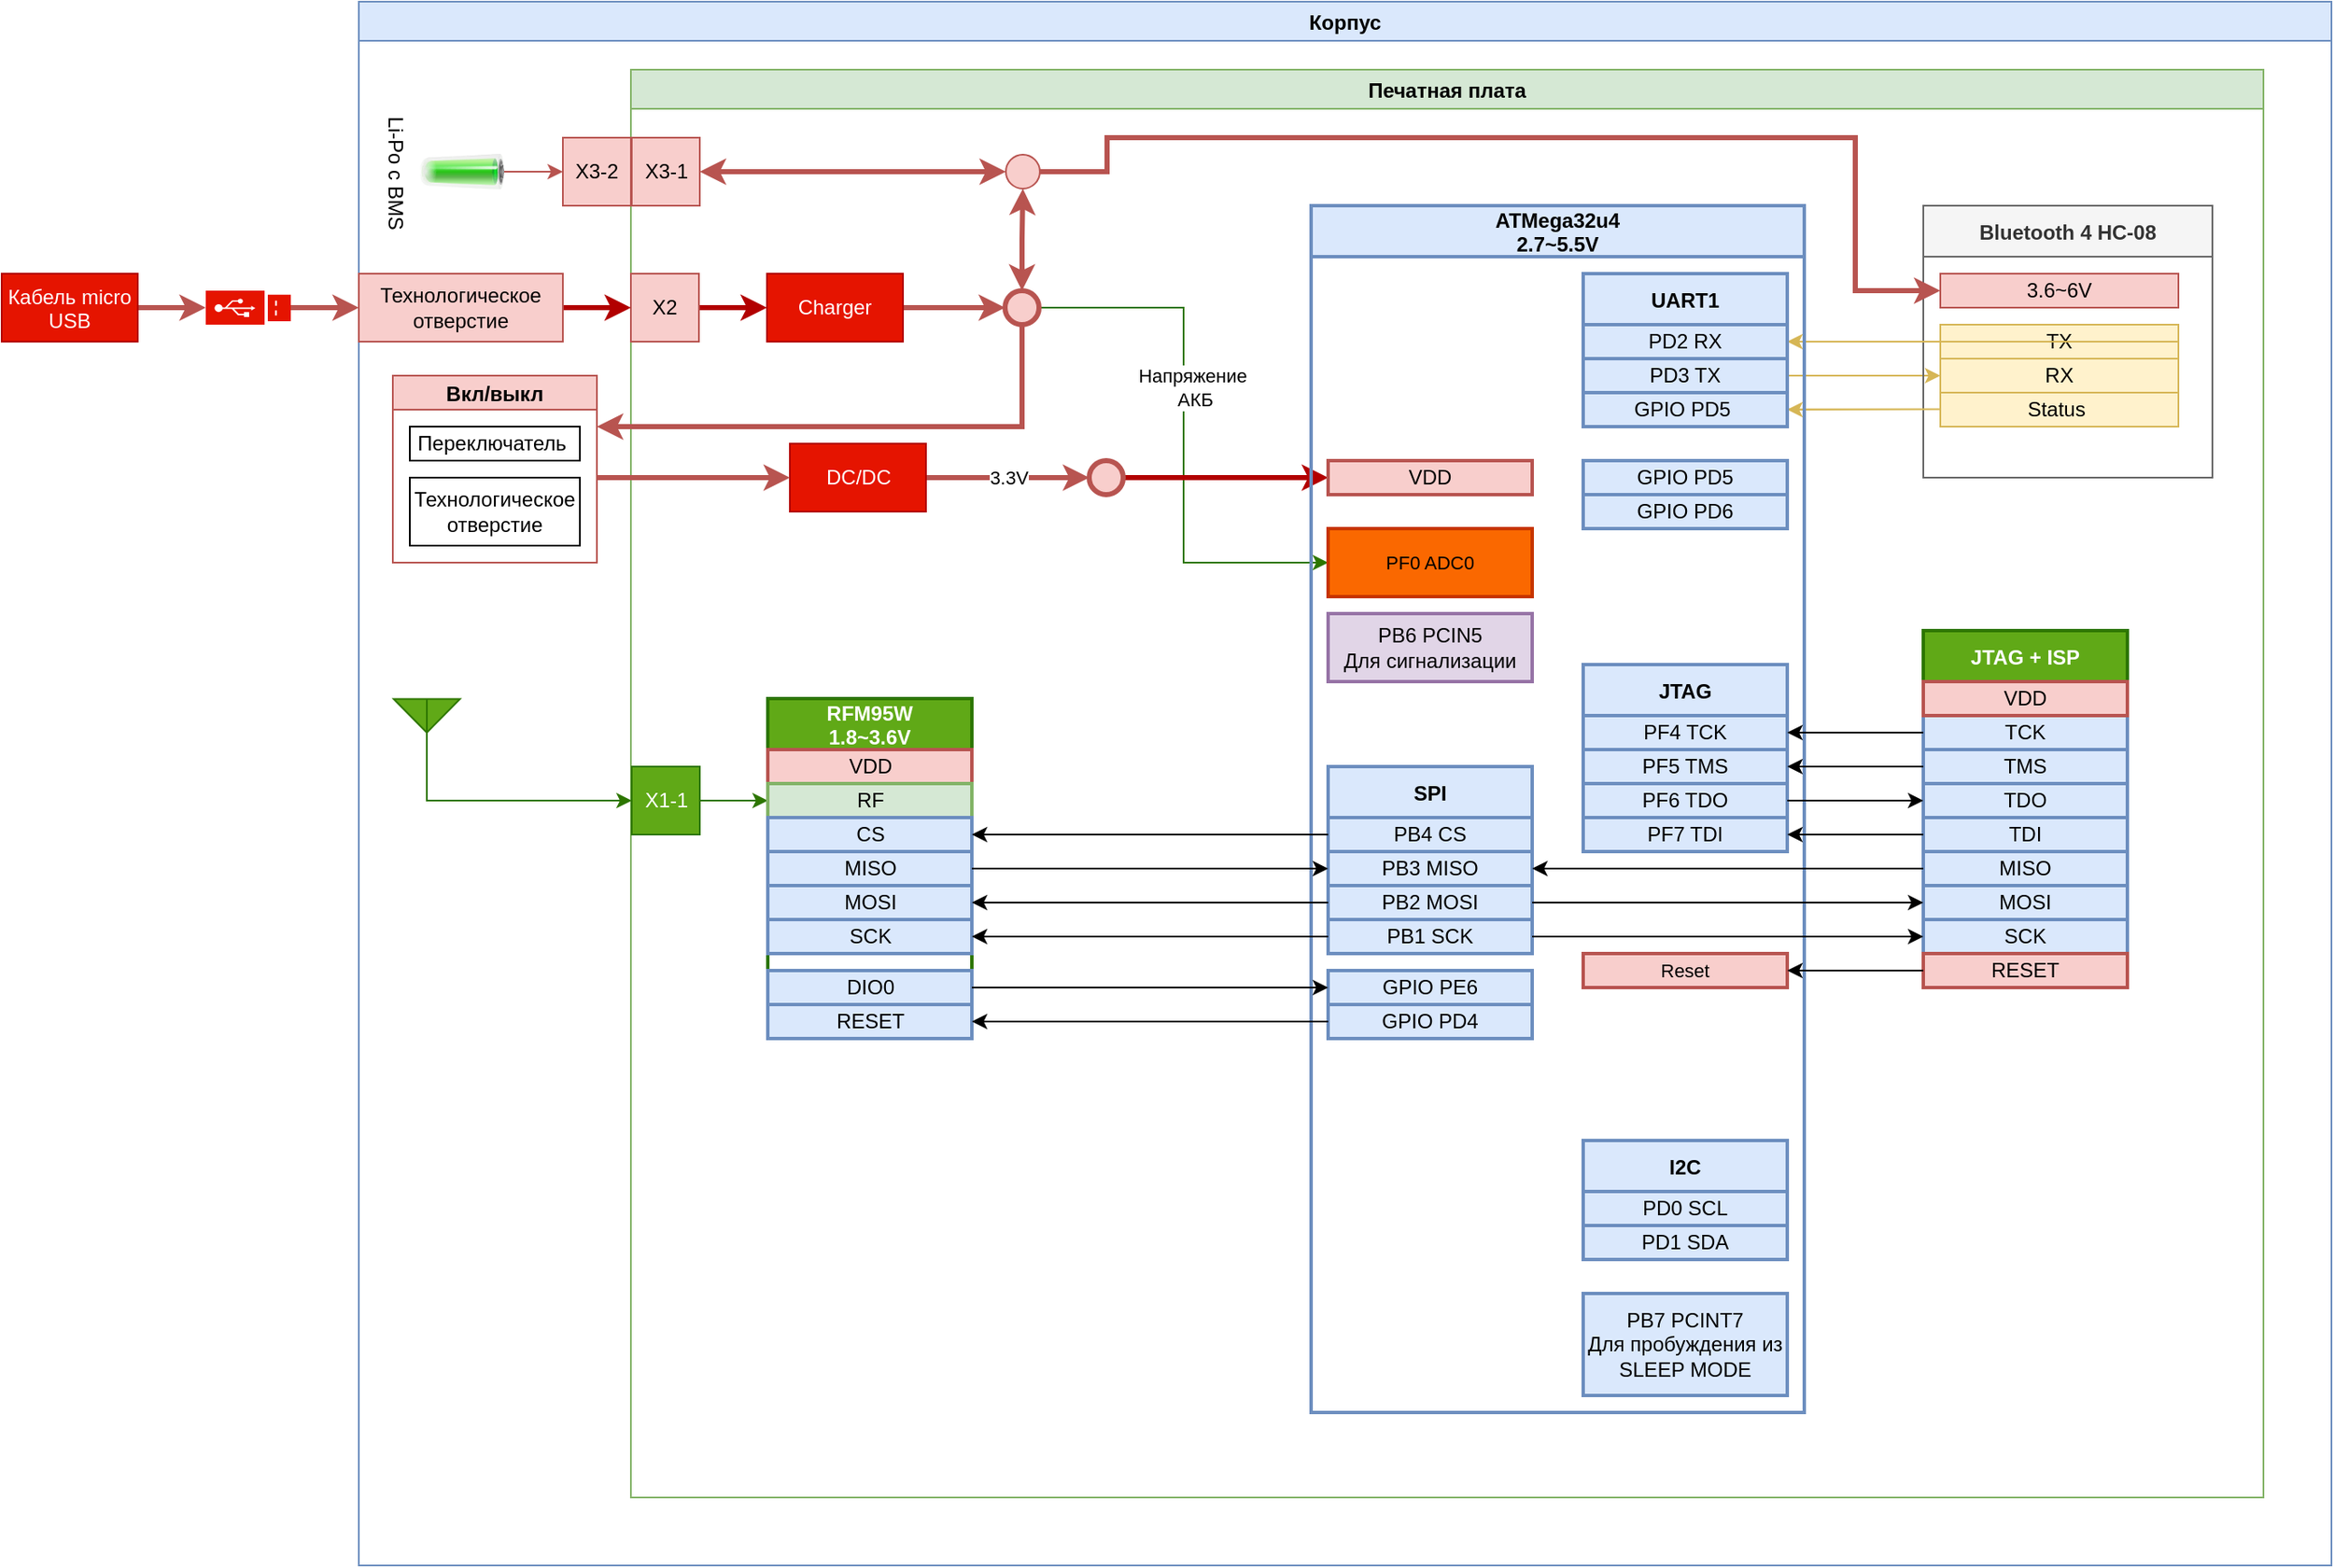 <mxfile version="13.9.9" type="device"><diagram id="ST4qBeDt-Ng5QBbWRWCd" name="v2"><mxGraphModel dx="1396" dy="345" grid="1" gridSize="10" guides="1" tooltips="1" connect="1" arrows="1" fold="1" page="1" pageScale="1" pageWidth="827" pageHeight="1169" math="0" shadow="0"><root><mxCell id="0"/><mxCell id="1" parent="0"/><mxCell id="yms7oquU-CmWAtz2EIlb-2" value="Корпус" style="swimlane;fillColor=#dae8fc;strokeColor=#6c8ebf;strokeWidth=1;" parent="1" vertex="1"><mxGeometry x="80" y="40" width="1160" height="920" as="geometry"/></mxCell><mxCell id="yms7oquU-CmWAtz2EIlb-3" value="Печатная плата" style="swimlane;fillColor=#d5e8d4;strokeColor=#82b366;strokeWidth=1;" parent="yms7oquU-CmWAtz2EIlb-2" vertex="1"><mxGeometry x="160" y="40" width="960" height="840" as="geometry"/></mxCell><mxCell id="bIJkKrTXg9VMcte2lLGX-52" style="edgeStyle=orthogonalEdgeStyle;rounded=0;orthogonalLoop=1;jettySize=auto;html=1;entryX=0;entryY=0.5;entryDx=0;entryDy=0;strokeWidth=1;fillColor=#fff2cc;strokeColor=#d6b656;" parent="yms7oquU-CmWAtz2EIlb-3" source="vXLIGUrF3QJhCFedwlpX-4" target="bIJkKrTXg9VMcte2lLGX-14" edge="1"><mxGeometry relative="1" as="geometry"><mxPoint x="960" y="140" as="sourcePoint"/></mxGeometry></mxCell><mxCell id="bIJkKrTXg9VMcte2lLGX-56" value="" style="edgeStyle=orthogonalEdgeStyle;rounded=0;orthogonalLoop=1;jettySize=auto;html=1;exitX=1;exitY=0.5;exitDx=0;exitDy=0;entryX=0;entryY=0.5;entryDx=0;entryDy=0;strokeWidth=3;fillColor=#f8cecc;strokeColor=#b85450;" parent="yms7oquU-CmWAtz2EIlb-3" source="yms7oquU-CmWAtz2EIlb-29" target="bIJkKrTXg9VMcte2lLGX-55" edge="1"><mxGeometry relative="1" as="geometry"/></mxCell><mxCell id="yms7oquU-CmWAtz2EIlb-29" value="Charger" style="rounded=0;whiteSpace=wrap;html=1;fillColor=#e51400;fontColor=#ffffff;strokeColor=#B20000;strokeWidth=1;" parent="yms7oquU-CmWAtz2EIlb-3" vertex="1"><mxGeometry x="80" y="120" width="80" height="40" as="geometry"/></mxCell><mxCell id="KwHlJp1uGBDTBxfPGgGJ-8" style="edgeStyle=orthogonalEdgeStyle;rounded=0;orthogonalLoop=1;jettySize=auto;html=1;startArrow=none;startFill=0;strokeWidth=1;exitX=1;exitY=0.5;exitDx=0;exitDy=0;fillColor=#60a917;strokeColor=#2D7600;entryX=0;entryY=0.5;entryDx=0;entryDy=0;" parent="yms7oquU-CmWAtz2EIlb-3" source="bIJkKrTXg9VMcte2lLGX-10" target="vXLIGUrF3QJhCFedwlpX-29" edge="1"><mxGeometry relative="1" as="geometry"><mxPoint x="60" y="-60" as="sourcePoint"/><Array as="points"/><mxPoint x="330.5" y="-100" as="targetPoint"/></mxGeometry></mxCell><mxCell id="KwHlJp1uGBDTBxfPGgGJ-14" style="edgeStyle=orthogonalEdgeStyle;rounded=0;orthogonalLoop=1;jettySize=auto;html=1;exitX=1;exitY=0.5;exitDx=0;exitDy=0;entryX=0;entryY=0.5;entryDx=0;entryDy=0;startArrow=none;startFill=0;strokeWidth=3;fillColor=#e51400;strokeColor=#B20000;" parent="yms7oquU-CmWAtz2EIlb-3" source="bIJkKrTXg9VMcte2lLGX-9" target="yms7oquU-CmWAtz2EIlb-29" edge="1"><mxGeometry relative="1" as="geometry"><mxPoint x="60" y="140" as="sourcePoint"/></mxGeometry></mxCell><mxCell id="KwHlJp1uGBDTBxfPGgGJ-24" value="Напряжение&lt;br&gt;&amp;nbsp;АКБ" style="edgeStyle=orthogonalEdgeStyle;rounded=0;orthogonalLoop=1;jettySize=auto;html=1;entryX=0;entryY=0.5;entryDx=0;entryDy=0;startArrow=none;startFill=0;strokeWidth=1;fillColor=#60a917;strokeColor=#2D7600;" parent="yms7oquU-CmWAtz2EIlb-3" source="bIJkKrTXg9VMcte2lLGX-55" target="vXLIGUrF3QJhCFedwlpX-13" edge="1"><mxGeometry x="-0.176" y="5" relative="1" as="geometry"><mxPoint as="offset"/><mxPoint x="260.5" y="5" as="sourcePoint"/><mxPoint x="330.5" y="65" as="targetPoint"/></mxGeometry></mxCell><mxCell id="bIJkKrTXg9VMcte2lLGX-9" value="X2" style="rounded=0;whiteSpace=wrap;html=1;strokeWidth=1;fillColor=#f8cecc;strokeColor=#b85450;" parent="yms7oquU-CmWAtz2EIlb-3" vertex="1"><mxGeometry y="120" width="40" height="40" as="geometry"/></mxCell><mxCell id="bIJkKrTXg9VMcte2lLGX-10" value="X1-1" style="rounded=0;whiteSpace=wrap;html=1;fillColor=#60a917;strokeColor=#2D7600;fontColor=#ffffff;strokeWidth=1;" parent="yms7oquU-CmWAtz2EIlb-3" vertex="1"><mxGeometry x="0.5" y="410" width="40" height="40" as="geometry"/></mxCell><mxCell id="bIJkKrTXg9VMcte2lLGX-13" value="X3-1" style="rounded=0;whiteSpace=wrap;html=1;strokeWidth=1;fillColor=#f8cecc;strokeColor=#b85450;" parent="yms7oquU-CmWAtz2EIlb-3" vertex="1"><mxGeometry x="0.5" y="40" width="40" height="40" as="geometry"/></mxCell><mxCell id="bIJkKrTXg9VMcte2lLGX-1" value="Bluetooth 4 HC-08" style="swimlane;strokeWidth=1;fillColor=#f5f5f5;strokeColor=#666666;startSize=30;fontColor=#333333;" parent="yms7oquU-CmWAtz2EIlb-3" vertex="1"><mxGeometry x="760" y="80" width="170" height="160" as="geometry"/></mxCell><mxCell id="bIJkKrTXg9VMcte2lLGX-14" value="RX" style="rounded=0;whiteSpace=wrap;html=1;strokeWidth=1;fillColor=#fff2cc;strokeColor=#d6b656;" parent="bIJkKrTXg9VMcte2lLGX-1" vertex="1"><mxGeometry x="10" y="90" width="140" height="20" as="geometry"/></mxCell><mxCell id="bIJkKrTXg9VMcte2lLGX-50" value="TX" style="rounded=0;whiteSpace=wrap;html=1;strokeWidth=1;fillColor=#fff2cc;strokeColor=#d6b656;" parent="bIJkKrTXg9VMcte2lLGX-1" vertex="1"><mxGeometry x="10" y="70" width="140" height="20" as="geometry"/></mxCell><mxCell id="bIJkKrTXg9VMcte2lLGX-53" value="3.6~6V" style="rounded=0;whiteSpace=wrap;html=1;strokeWidth=1;fillColor=#f8cecc;strokeColor=#b85450;" parent="bIJkKrTXg9VMcte2lLGX-1" vertex="1"><mxGeometry x="10" y="40" width="140" height="20" as="geometry"/></mxCell><mxCell id="qlc2W0OCzieQvAz9p84o-2" value="Status&amp;nbsp;" style="rounded=0;whiteSpace=wrap;html=1;strokeWidth=1;fillColor=#fff2cc;strokeColor=#d6b656;" vertex="1" parent="bIJkKrTXg9VMcte2lLGX-1"><mxGeometry x="10" y="110" width="140" height="20" as="geometry"/></mxCell><mxCell id="qlc2W0OCzieQvAz9p84o-6" style="edgeStyle=orthogonalEdgeStyle;rounded=0;orthogonalLoop=1;jettySize=auto;html=1;exitX=0;exitY=0.5;exitDx=0;exitDy=0;strokeWidth=1;fillColor=#fff2cc;strokeColor=#d6b656;entryX=1;entryY=0.5;entryDx=0;entryDy=0;" edge="1" parent="bIJkKrTXg9VMcte2lLGX-1" target="qlc2W0OCzieQvAz9p84o-5"><mxGeometry relative="1" as="geometry"><mxPoint x="-220" y="119.83" as="targetPoint"/><Array as="points"><mxPoint x="10" y="120"/></Array><mxPoint x="-130" y="119.83" as="sourcePoint"/></mxGeometry></mxCell><mxCell id="bIJkKrTXg9VMcte2lLGX-51" style="edgeStyle=orthogonalEdgeStyle;rounded=0;orthogonalLoop=1;jettySize=auto;html=1;exitX=0;exitY=0.5;exitDx=0;exitDy=0;strokeWidth=1;fillColor=#fff2cc;strokeColor=#d6b656;" parent="yms7oquU-CmWAtz2EIlb-3" source="bIJkKrTXg9VMcte2lLGX-50" target="vXLIGUrF3QJhCFedwlpX-3" edge="1"><mxGeometry relative="1" as="geometry"><mxPoint x="960" y="120" as="targetPoint"/><Array as="points"><mxPoint x="910" y="160"/><mxPoint x="910" y="160"/></Array></mxGeometry></mxCell><mxCell id="bIJkKrTXg9VMcte2lLGX-57" style="edgeStyle=orthogonalEdgeStyle;rounded=0;orthogonalLoop=1;jettySize=auto;html=1;exitX=0.5;exitY=0;exitDx=0;exitDy=0;strokeWidth=3;fillColor=#f8cecc;strokeColor=#b85450;entryX=0.5;entryY=1;entryDx=0;entryDy=0;startArrow=classic;startFill=1;" parent="yms7oquU-CmWAtz2EIlb-3" source="bIJkKrTXg9VMcte2lLGX-55" target="bIJkKrTXg9VMcte2lLGX-58" edge="1"><mxGeometry relative="1" as="geometry"><mxPoint x="230.5" y="340" as="targetPoint"/></mxGeometry></mxCell><mxCell id="bIJkKrTXg9VMcte2lLGX-55" value="" style="ellipse;fillColor=#f8cecc;strokeColor=#b85450;strokeWidth=3;" parent="yms7oquU-CmWAtz2EIlb-3" vertex="1"><mxGeometry x="220" y="130" width="20" height="20" as="geometry"/></mxCell><mxCell id="bIJkKrTXg9VMcte2lLGX-54" style="edgeStyle=orthogonalEdgeStyle;rounded=0;orthogonalLoop=1;jettySize=auto;html=1;strokeWidth=3;fillColor=#f8cecc;strokeColor=#b85450;exitX=1;exitY=0.5;exitDx=0;exitDy=0;" parent="yms7oquU-CmWAtz2EIlb-3" source="bIJkKrTXg9VMcte2lLGX-58" target="bIJkKrTXg9VMcte2lLGX-53" edge="1"><mxGeometry relative="1" as="geometry"><mxPoint x="300" y="470" as="sourcePoint"/><Array as="points"><mxPoint x="280" y="60"/><mxPoint x="280" y="40"/><mxPoint x="720" y="40"/><mxPoint x="720" y="130"/></Array></mxGeometry></mxCell><mxCell id="yms7oquU-CmWAtz2EIlb-36" style="edgeStyle=orthogonalEdgeStyle;rounded=0;orthogonalLoop=1;jettySize=auto;html=1;entryX=0;entryY=0.5;entryDx=0;entryDy=0;startArrow=none;startFill=0;strokeWidth=3;fillColor=#e51400;strokeColor=#B20000;" parent="yms7oquU-CmWAtz2EIlb-3" source="bIJkKrTXg9VMcte2lLGX-67" target="vXLIGUrF3QJhCFedwlpX-5" edge="1"><mxGeometry relative="1" as="geometry"><mxPoint x="280" y="110" as="sourcePoint"/><mxPoint x="329.5" y="180" as="targetPoint"/><Array as="points"/></mxGeometry></mxCell><mxCell id="bIJkKrTXg9VMcte2lLGX-59" style="edgeStyle=orthogonalEdgeStyle;rounded=0;orthogonalLoop=1;jettySize=auto;html=1;exitX=0;exitY=0.5;exitDx=0;exitDy=0;entryX=1;entryY=0.5;entryDx=0;entryDy=0;strokeWidth=3;fillColor=#f8cecc;strokeColor=#b85450;startArrow=classic;startFill=1;" parent="yms7oquU-CmWAtz2EIlb-3" source="bIJkKrTXg9VMcte2lLGX-58" target="bIJkKrTXg9VMcte2lLGX-13" edge="1"><mxGeometry relative="1" as="geometry"><mxPoint x="160.5" y="65" as="targetPoint"/></mxGeometry></mxCell><mxCell id="bIJkKrTXg9VMcte2lLGX-58" value="" style="ellipse;fillColor=#f8cecc;strokeColor=#b85450;" parent="yms7oquU-CmWAtz2EIlb-3" vertex="1"><mxGeometry x="220.5" y="50" width="20" height="20" as="geometry"/></mxCell><mxCell id="bIJkKrTXg9VMcte2lLGX-67" value="" style="ellipse;fillColor=#f8cecc;strokeColor=#b85450;strokeWidth=3;" parent="yms7oquU-CmWAtz2EIlb-3" vertex="1"><mxGeometry x="269.5" y="230" width="20" height="20" as="geometry"/></mxCell><mxCell id="gVgauJffHhf-rV14kuzT-2" value="3.3V" style="edgeStyle=orthogonalEdgeStyle;rounded=0;orthogonalLoop=1;jettySize=auto;html=1;entryX=0;entryY=0.5;entryDx=0;entryDy=0;fillColor=#f8cecc;strokeColor=#b85450;strokeWidth=3;" parent="yms7oquU-CmWAtz2EIlb-3" source="gVgauJffHhf-rV14kuzT-1" target="bIJkKrTXg9VMcte2lLGX-67" edge="1"><mxGeometry relative="1" as="geometry"/></mxCell><mxCell id="gVgauJffHhf-rV14kuzT-1" value="DC/DC" style="rounded=0;whiteSpace=wrap;html=1;fillColor=#e51400;fontColor=#ffffff;strokeColor=#B20000;strokeWidth=1;" parent="yms7oquU-CmWAtz2EIlb-3" vertex="1"><mxGeometry x="93.5" y="220" width="80" height="40" as="geometry"/></mxCell><mxCell id="vXLIGUrF3QJhCFedwlpX-1" value="ATMega32u4&#10;2.7~5.5V" style="swimlane;startSize=30;fillColor=#dae8fc;strokeColor=#6c8ebf;strokeWidth=2;" parent="yms7oquU-CmWAtz2EIlb-3" vertex="1"><mxGeometry x="400" y="80" width="290" height="710" as="geometry"/></mxCell><mxCell id="vXLIGUrF3QJhCFedwlpX-2" value="UART1" style="swimlane;startSize=30;fillColor=#dae8fc;strokeColor=#6c8ebf;strokeWidth=2;" parent="vXLIGUrF3QJhCFedwlpX-1" vertex="1"><mxGeometry x="160" y="40" width="120" height="80" as="geometry"><mxRectangle x="160" y="40" width="70" height="30" as="alternateBounds"/></mxGeometry></mxCell><mxCell id="vXLIGUrF3QJhCFedwlpX-3" value="PD2 RX" style="rounded=0;whiteSpace=wrap;html=1;strokeWidth=2;fillColor=#dae8fc;strokeColor=#6c8ebf;" parent="vXLIGUrF3QJhCFedwlpX-2" vertex="1"><mxGeometry y="30" width="120" height="20" as="geometry"/></mxCell><mxCell id="vXLIGUrF3QJhCFedwlpX-4" value="PD3 TX" style="rounded=0;whiteSpace=wrap;html=1;strokeWidth=2;fillColor=#dae8fc;strokeColor=#6c8ebf;" parent="vXLIGUrF3QJhCFedwlpX-2" vertex="1"><mxGeometry y="50" width="120" height="20" as="geometry"/></mxCell><mxCell id="vXLIGUrF3QJhCFedwlpX-5" value="VDD" style="rounded=0;whiteSpace=wrap;html=1;fillColor=#f8cecc;strokeColor=#b85450;strokeWidth=2;" parent="vXLIGUrF3QJhCFedwlpX-1" vertex="1"><mxGeometry x="10" y="150" width="120" height="20" as="geometry"/></mxCell><mxCell id="vXLIGUrF3QJhCFedwlpX-6" value="PB6 PCIN5&lt;br&gt;Для сигнализации" style="rounded=0;whiteSpace=wrap;html=1;fillColor=#e1d5e7;strokeColor=#9673a6;strokeWidth=2;" parent="vXLIGUrF3QJhCFedwlpX-1" vertex="1"><mxGeometry x="10" y="240" width="120" height="40" as="geometry"/></mxCell><mxCell id="vXLIGUrF3QJhCFedwlpX-7" value="JTAG" style="swimlane;startSize=30;fillColor=#dae8fc;strokeColor=#6c8ebf;strokeWidth=2;" parent="vXLIGUrF3QJhCFedwlpX-1" vertex="1"><mxGeometry x="160" y="270" width="120" height="110" as="geometry"><mxRectangle x="160" y="270" width="70" height="30" as="alternateBounds"/></mxGeometry></mxCell><mxCell id="vXLIGUrF3QJhCFedwlpX-8" value="PF5 TMS" style="rounded=0;whiteSpace=wrap;html=1;strokeWidth=2;fillColor=#dae8fc;strokeColor=#6c8ebf;" parent="vXLIGUrF3QJhCFedwlpX-7" vertex="1"><mxGeometry y="50" width="120" height="20" as="geometry"/></mxCell><mxCell id="vXLIGUrF3QJhCFedwlpX-9" value="PF4 TCK" style="rounded=0;whiteSpace=wrap;html=1;strokeWidth=2;fillColor=#dae8fc;strokeColor=#6c8ebf;" parent="vXLIGUrF3QJhCFedwlpX-7" vertex="1"><mxGeometry y="30" width="120" height="20" as="geometry"/></mxCell><mxCell id="vXLIGUrF3QJhCFedwlpX-10" value="PF6 TDO" style="rounded=0;whiteSpace=wrap;html=1;strokeWidth=2;fillColor=#dae8fc;strokeColor=#6c8ebf;" parent="vXLIGUrF3QJhCFedwlpX-7" vertex="1"><mxGeometry y="70" width="120" height="20" as="geometry"/></mxCell><mxCell id="vXLIGUrF3QJhCFedwlpX-11" value="PF7 TDI" style="rounded=0;whiteSpace=wrap;html=1;strokeWidth=2;fillColor=#dae8fc;strokeColor=#6c8ebf;" parent="vXLIGUrF3QJhCFedwlpX-7" vertex="1"><mxGeometry y="90" width="120" height="20" as="geometry"/></mxCell><mxCell id="vXLIGUrF3QJhCFedwlpX-12" value="Reset" style="rounded=0;whiteSpace=wrap;html=1;fontSize=11;fillColor=#f8cecc;strokeColor=#b85450;strokeWidth=2;" parent="vXLIGUrF3QJhCFedwlpX-1" vertex="1"><mxGeometry x="160" y="440" width="120" height="20" as="geometry"/></mxCell><mxCell id="vXLIGUrF3QJhCFedwlpX-13" value="PF0 ADC0" style="rounded=0;whiteSpace=wrap;html=1;fontSize=11;fillColor=#fa6800;strokeColor=#C73500;fontColor=#000000;strokeWidth=2;" parent="vXLIGUrF3QJhCFedwlpX-1" vertex="1"><mxGeometry x="10" y="190" width="120" height="40" as="geometry"/></mxCell><mxCell id="vXLIGUrF3QJhCFedwlpX-14" value="SPI" style="swimlane;startSize=30;fillColor=#dae8fc;strokeColor=#6c8ebf;strokeWidth=2;" parent="vXLIGUrF3QJhCFedwlpX-1" vertex="1"><mxGeometry x="10" y="330" width="120" height="110" as="geometry"><mxRectangle x="570" y="300" width="70" height="30" as="alternateBounds"/></mxGeometry></mxCell><mxCell id="vXLIGUrF3QJhCFedwlpX-15" value="PB3 MISO" style="rounded=0;whiteSpace=wrap;html=1;strokeWidth=2;fillColor=#dae8fc;strokeColor=#6c8ebf;" parent="vXLIGUrF3QJhCFedwlpX-14" vertex="1"><mxGeometry y="50" width="120" height="20" as="geometry"/></mxCell><mxCell id="vXLIGUrF3QJhCFedwlpX-16" value="PB4 CS" style="rounded=0;whiteSpace=wrap;html=1;strokeWidth=2;fillColor=#dae8fc;strokeColor=#6c8ebf;" parent="vXLIGUrF3QJhCFedwlpX-14" vertex="1"><mxGeometry y="30" width="120" height="20" as="geometry"/></mxCell><mxCell id="vXLIGUrF3QJhCFedwlpX-17" value="PB2 MOSI" style="rounded=0;whiteSpace=wrap;html=1;strokeWidth=2;fillColor=#dae8fc;strokeColor=#6c8ebf;" parent="vXLIGUrF3QJhCFedwlpX-14" vertex="1"><mxGeometry y="70" width="120" height="20" as="geometry"/></mxCell><mxCell id="vXLIGUrF3QJhCFedwlpX-18" value="PB1 SCK" style="rounded=0;whiteSpace=wrap;html=1;strokeWidth=2;fillColor=#dae8fc;strokeColor=#6c8ebf;" parent="vXLIGUrF3QJhCFedwlpX-14" vertex="1"><mxGeometry y="90" width="120" height="20" as="geometry"/></mxCell><mxCell id="vXLIGUrF3QJhCFedwlpX-19" value="GPIO PD4" style="rounded=0;whiteSpace=wrap;html=1;strokeWidth=2;fillColor=#dae8fc;strokeColor=#6c8ebf;" parent="vXLIGUrF3QJhCFedwlpX-1" vertex="1"><mxGeometry x="10" y="470" width="120" height="20" as="geometry"/></mxCell><mxCell id="vXLIGUrF3QJhCFedwlpX-20" value="GPIO PE6" style="rounded=0;whiteSpace=wrap;html=1;strokeWidth=2;fillColor=#dae8fc;strokeColor=#6c8ebf;" parent="vXLIGUrF3QJhCFedwlpX-1" vertex="1"><mxGeometry x="10" y="450" width="120" height="20" as="geometry"/></mxCell><mxCell id="vXLIGUrF3QJhCFedwlpX-21" value="I2C" style="swimlane;startSize=30;fillColor=#dae8fc;strokeColor=#6c8ebf;strokeWidth=2;" parent="vXLIGUrF3QJhCFedwlpX-1" vertex="1"><mxGeometry x="160" y="550" width="120" height="70" as="geometry"><mxRectangle x="10" y="510" width="70" height="30" as="alternateBounds"/></mxGeometry></mxCell><mxCell id="vXLIGUrF3QJhCFedwlpX-22" value="PD1 SDA" style="rounded=0;whiteSpace=wrap;html=1;strokeWidth=2;fillColor=#dae8fc;strokeColor=#6c8ebf;" parent="vXLIGUrF3QJhCFedwlpX-21" vertex="1"><mxGeometry y="50" width="120" height="20" as="geometry"/></mxCell><mxCell id="vXLIGUrF3QJhCFedwlpX-23" value="PD0 SCL" style="rounded=0;whiteSpace=wrap;html=1;strokeWidth=2;fillColor=#dae8fc;strokeColor=#6c8ebf;" parent="vXLIGUrF3QJhCFedwlpX-21" vertex="1"><mxGeometry y="30" width="120" height="20" as="geometry"/></mxCell><mxCell id="vXLIGUrF3QJhCFedwlpX-24" value="PB7 PCINT7&lt;br&gt;Для пробуждения из SLEEP MODE" style="rounded=0;whiteSpace=wrap;html=1;strokeWidth=2;fillColor=#dae8fc;strokeColor=#6c8ebf;" parent="vXLIGUrF3QJhCFedwlpX-1" vertex="1"><mxGeometry x="160" y="640" width="120" height="60" as="geometry"/></mxCell><mxCell id="vXLIGUrF3QJhCFedwlpX-25" value="GPIO PD5" style="rounded=0;whiteSpace=wrap;html=1;strokeWidth=2;fillColor=#dae8fc;strokeColor=#6c8ebf;" parent="vXLIGUrF3QJhCFedwlpX-1" vertex="1"><mxGeometry x="160" y="150" width="120" height="20" as="geometry"/></mxCell><mxCell id="vXLIGUrF3QJhCFedwlpX-26" value="GPIO PD6" style="rounded=0;whiteSpace=wrap;html=1;strokeWidth=2;fillColor=#dae8fc;strokeColor=#6c8ebf;" parent="vXLIGUrF3QJhCFedwlpX-1" vertex="1"><mxGeometry x="160" y="170" width="120" height="20" as="geometry"/></mxCell><mxCell id="vXLIGUrF3QJhCFedwlpX-27" value="RFM95W&#10;1.8~3.6V" style="swimlane;startSize=30;fillColor=#60a917;strokeColor=#2D7600;fontColor=#ffffff;strokeWidth=2;" parent="yms7oquU-CmWAtz2EIlb-3" vertex="1"><mxGeometry x="80.5" y="370" width="120" height="200" as="geometry"><mxRectangle x="570" y="300" width="70" height="30" as="alternateBounds"/></mxGeometry></mxCell><mxCell id="vXLIGUrF3QJhCFedwlpX-28" value="VDD" style="rounded=0;whiteSpace=wrap;html=1;fillColor=#f8cecc;strokeColor=#b85450;strokeWidth=2;" parent="vXLIGUrF3QJhCFedwlpX-27" vertex="1"><mxGeometry y="30" width="120" height="20" as="geometry"/></mxCell><mxCell id="vXLIGUrF3QJhCFedwlpX-29" value="RF" style="rounded=0;whiteSpace=wrap;html=1;fillColor=#d5e8d4;strokeColor=#82b366;strokeWidth=2;" parent="vXLIGUrF3QJhCFedwlpX-27" vertex="1"><mxGeometry y="50" width="120" height="20" as="geometry"/></mxCell><mxCell id="vXLIGUrF3QJhCFedwlpX-30" value="MISO" style="rounded=0;whiteSpace=wrap;html=1;strokeWidth=2;fillColor=#dae8fc;strokeColor=#6c8ebf;" parent="vXLIGUrF3QJhCFedwlpX-27" vertex="1"><mxGeometry y="90" width="120" height="20" as="geometry"/></mxCell><mxCell id="vXLIGUrF3QJhCFedwlpX-31" value="CS" style="rounded=0;whiteSpace=wrap;html=1;strokeWidth=2;fillColor=#dae8fc;strokeColor=#6c8ebf;" parent="vXLIGUrF3QJhCFedwlpX-27" vertex="1"><mxGeometry y="70" width="120" height="20" as="geometry"/></mxCell><mxCell id="vXLIGUrF3QJhCFedwlpX-32" value="MOSI" style="rounded=0;whiteSpace=wrap;html=1;strokeWidth=2;fillColor=#dae8fc;strokeColor=#6c8ebf;" parent="vXLIGUrF3QJhCFedwlpX-27" vertex="1"><mxGeometry y="110" width="120" height="20" as="geometry"/></mxCell><mxCell id="vXLIGUrF3QJhCFedwlpX-33" value="SCK" style="rounded=0;whiteSpace=wrap;html=1;strokeWidth=2;fillColor=#dae8fc;strokeColor=#6c8ebf;" parent="vXLIGUrF3QJhCFedwlpX-27" vertex="1"><mxGeometry y="130" width="120" height="20" as="geometry"/></mxCell><mxCell id="vXLIGUrF3QJhCFedwlpX-34" value="RESET" style="rounded=0;whiteSpace=wrap;html=1;strokeWidth=2;fillColor=#dae8fc;strokeColor=#6c8ebf;" parent="vXLIGUrF3QJhCFedwlpX-27" vertex="1"><mxGeometry y="180" width="120" height="20" as="geometry"/></mxCell><mxCell id="vXLIGUrF3QJhCFedwlpX-35" value="DIO0" style="rounded=0;whiteSpace=wrap;html=1;strokeWidth=2;fillColor=#dae8fc;strokeColor=#6c8ebf;" parent="vXLIGUrF3QJhCFedwlpX-27" vertex="1"><mxGeometry y="160" width="120" height="20" as="geometry"/></mxCell><mxCell id="vXLIGUrF3QJhCFedwlpX-36" style="edgeStyle=orthogonalEdgeStyle;rounded=0;orthogonalLoop=1;jettySize=auto;html=1;" parent="yms7oquU-CmWAtz2EIlb-3" source="vXLIGUrF3QJhCFedwlpX-16" target="vXLIGUrF3QJhCFedwlpX-31" edge="1"><mxGeometry relative="1" as="geometry"/></mxCell><mxCell id="vXLIGUrF3QJhCFedwlpX-37" style="edgeStyle=orthogonalEdgeStyle;rounded=0;orthogonalLoop=1;jettySize=auto;html=1;" parent="yms7oquU-CmWAtz2EIlb-3" source="vXLIGUrF3QJhCFedwlpX-30" target="vXLIGUrF3QJhCFedwlpX-15" edge="1"><mxGeometry relative="1" as="geometry"/></mxCell><mxCell id="vXLIGUrF3QJhCFedwlpX-38" style="edgeStyle=orthogonalEdgeStyle;rounded=0;orthogonalLoop=1;jettySize=auto;html=1;" parent="yms7oquU-CmWAtz2EIlb-3" source="vXLIGUrF3QJhCFedwlpX-17" target="vXLIGUrF3QJhCFedwlpX-32" edge="1"><mxGeometry relative="1" as="geometry"/></mxCell><mxCell id="vXLIGUrF3QJhCFedwlpX-39" style="edgeStyle=orthogonalEdgeStyle;rounded=0;orthogonalLoop=1;jettySize=auto;html=1;" parent="yms7oquU-CmWAtz2EIlb-3" source="vXLIGUrF3QJhCFedwlpX-18" target="vXLIGUrF3QJhCFedwlpX-33" edge="1"><mxGeometry relative="1" as="geometry"/></mxCell><mxCell id="vXLIGUrF3QJhCFedwlpX-40" style="edgeStyle=orthogonalEdgeStyle;rounded=0;orthogonalLoop=1;jettySize=auto;html=1;" parent="yms7oquU-CmWAtz2EIlb-3" source="vXLIGUrF3QJhCFedwlpX-35" target="vXLIGUrF3QJhCFedwlpX-20" edge="1"><mxGeometry relative="1" as="geometry"/></mxCell><mxCell id="vXLIGUrF3QJhCFedwlpX-41" style="edgeStyle=orthogonalEdgeStyle;rounded=0;orthogonalLoop=1;jettySize=auto;html=1;" parent="yms7oquU-CmWAtz2EIlb-3" source="vXLIGUrF3QJhCFedwlpX-19" target="vXLIGUrF3QJhCFedwlpX-34" edge="1"><mxGeometry relative="1" as="geometry"/></mxCell><mxCell id="vXLIGUrF3QJhCFedwlpX-42" value="JTAG + ISP" style="swimlane;startSize=30;fillColor=#60a917;strokeColor=#2D7600;fontColor=#ffffff;strokeWidth=2;" parent="yms7oquU-CmWAtz2EIlb-3" vertex="1"><mxGeometry x="760" y="330" width="120" height="210" as="geometry"><mxRectangle x="570" y="300" width="70" height="30" as="alternateBounds"/></mxGeometry></mxCell><mxCell id="vXLIGUrF3QJhCFedwlpX-43" value="TMS" style="rounded=0;whiteSpace=wrap;html=1;strokeWidth=2;fillColor=#dae8fc;strokeColor=#6c8ebf;" parent="vXLIGUrF3QJhCFedwlpX-42" vertex="1"><mxGeometry y="70" width="120" height="20" as="geometry"/></mxCell><mxCell id="vXLIGUrF3QJhCFedwlpX-44" value="TCK" style="rounded=0;whiteSpace=wrap;html=1;strokeWidth=2;fillColor=#dae8fc;strokeColor=#6c8ebf;" parent="vXLIGUrF3QJhCFedwlpX-42" vertex="1"><mxGeometry y="50" width="120" height="20" as="geometry"/></mxCell><mxCell id="vXLIGUrF3QJhCFedwlpX-45" value="TDI" style="rounded=0;whiteSpace=wrap;html=1;strokeWidth=2;fillColor=#dae8fc;strokeColor=#6c8ebf;" parent="vXLIGUrF3QJhCFedwlpX-42" vertex="1"><mxGeometry y="110" width="120" height="20" as="geometry"/></mxCell><mxCell id="vXLIGUrF3QJhCFedwlpX-46" value="TDO" style="rounded=0;whiteSpace=wrap;html=1;strokeWidth=2;fillColor=#dae8fc;strokeColor=#6c8ebf;" parent="vXLIGUrF3QJhCFedwlpX-42" vertex="1"><mxGeometry y="90" width="120" height="20" as="geometry"/></mxCell><mxCell id="vXLIGUrF3QJhCFedwlpX-47" value="MISO" style="rounded=0;whiteSpace=wrap;html=1;strokeWidth=2;fillColor=#dae8fc;strokeColor=#6c8ebf;" parent="vXLIGUrF3QJhCFedwlpX-42" vertex="1"><mxGeometry y="130" width="120" height="20" as="geometry"/></mxCell><mxCell id="vXLIGUrF3QJhCFedwlpX-48" value="MOSI" style="rounded=0;whiteSpace=wrap;html=1;strokeWidth=2;fillColor=#dae8fc;strokeColor=#6c8ebf;" parent="vXLIGUrF3QJhCFedwlpX-42" vertex="1"><mxGeometry y="150" width="120" height="20" as="geometry"/></mxCell><mxCell id="vXLIGUrF3QJhCFedwlpX-49" value="SCK" style="rounded=0;whiteSpace=wrap;html=1;strokeWidth=2;fillColor=#dae8fc;strokeColor=#6c8ebf;" parent="vXLIGUrF3QJhCFedwlpX-42" vertex="1"><mxGeometry y="170" width="120" height="20" as="geometry"/></mxCell><mxCell id="vXLIGUrF3QJhCFedwlpX-50" value="RESET" style="rounded=0;whiteSpace=wrap;html=1;strokeWidth=2;fillColor=#f8cecc;strokeColor=#b85450;" parent="vXLIGUrF3QJhCFedwlpX-42" vertex="1"><mxGeometry y="190" width="120" height="20" as="geometry"/></mxCell><mxCell id="vXLIGUrF3QJhCFedwlpX-51" value="VDD" style="rounded=0;whiteSpace=wrap;html=1;fillColor=#f8cecc;strokeColor=#b85450;strokeWidth=2;" parent="vXLIGUrF3QJhCFedwlpX-42" vertex="1"><mxGeometry y="30" width="120" height="20" as="geometry"/></mxCell><mxCell id="vXLIGUrF3QJhCFedwlpX-52" style="edgeStyle=orthogonalEdgeStyle;rounded=0;orthogonalLoop=1;jettySize=auto;html=1;" parent="yms7oquU-CmWAtz2EIlb-3" source="vXLIGUrF3QJhCFedwlpX-44" target="vXLIGUrF3QJhCFedwlpX-9" edge="1"><mxGeometry relative="1" as="geometry"/></mxCell><mxCell id="vXLIGUrF3QJhCFedwlpX-53" style="edgeStyle=orthogonalEdgeStyle;rounded=0;orthogonalLoop=1;jettySize=auto;html=1;" parent="yms7oquU-CmWAtz2EIlb-3" source="vXLIGUrF3QJhCFedwlpX-43" target="vXLIGUrF3QJhCFedwlpX-8" edge="1"><mxGeometry relative="1" as="geometry"/></mxCell><mxCell id="vXLIGUrF3QJhCFedwlpX-54" style="edgeStyle=orthogonalEdgeStyle;rounded=0;orthogonalLoop=1;jettySize=auto;html=1;" parent="yms7oquU-CmWAtz2EIlb-3" source="vXLIGUrF3QJhCFedwlpX-10" target="vXLIGUrF3QJhCFedwlpX-46" edge="1"><mxGeometry relative="1" as="geometry"/></mxCell><mxCell id="vXLIGUrF3QJhCFedwlpX-55" style="edgeStyle=orthogonalEdgeStyle;rounded=0;orthogonalLoop=1;jettySize=auto;html=1;" parent="yms7oquU-CmWAtz2EIlb-3" source="vXLIGUrF3QJhCFedwlpX-45" target="vXLIGUrF3QJhCFedwlpX-11" edge="1"><mxGeometry relative="1" as="geometry"/></mxCell><mxCell id="vXLIGUrF3QJhCFedwlpX-56" style="edgeStyle=orthogonalEdgeStyle;rounded=0;orthogonalLoop=1;jettySize=auto;html=1;" parent="yms7oquU-CmWAtz2EIlb-3" source="vXLIGUrF3QJhCFedwlpX-47" target="vXLIGUrF3QJhCFedwlpX-15" edge="1"><mxGeometry relative="1" as="geometry"/></mxCell><mxCell id="vXLIGUrF3QJhCFedwlpX-57" style="edgeStyle=orthogonalEdgeStyle;rounded=0;orthogonalLoop=1;jettySize=auto;html=1;" parent="yms7oquU-CmWAtz2EIlb-3" source="vXLIGUrF3QJhCFedwlpX-17" target="vXLIGUrF3QJhCFedwlpX-48" edge="1"><mxGeometry relative="1" as="geometry"/></mxCell><mxCell id="vXLIGUrF3QJhCFedwlpX-58" style="edgeStyle=orthogonalEdgeStyle;rounded=0;orthogonalLoop=1;jettySize=auto;html=1;" parent="yms7oquU-CmWAtz2EIlb-3" source="vXLIGUrF3QJhCFedwlpX-18" target="vXLIGUrF3QJhCFedwlpX-49" edge="1"><mxGeometry relative="1" as="geometry"/></mxCell><mxCell id="vXLIGUrF3QJhCFedwlpX-59" style="edgeStyle=orthogonalEdgeStyle;rounded=0;orthogonalLoop=1;jettySize=auto;html=1;" parent="yms7oquU-CmWAtz2EIlb-3" source="vXLIGUrF3QJhCFedwlpX-50" target="vXLIGUrF3QJhCFedwlpX-12" edge="1"><mxGeometry relative="1" as="geometry"/></mxCell><mxCell id="KwHlJp1uGBDTBxfPGgGJ-7" style="edgeStyle=orthogonalEdgeStyle;rounded=0;orthogonalLoop=1;jettySize=auto;html=1;startArrow=none;startFill=0;strokeWidth=1;fillColor=#60a917;strokeColor=#2D7600;exitX=0.5;exitY=1;exitDx=0;exitDy=0;exitPerimeter=0;entryX=0;entryY=0.5;entryDx=0;entryDy=0;" parent="yms7oquU-CmWAtz2EIlb-2" source="bIJkKrTXg9VMcte2lLGX-11" target="bIJkKrTXg9VMcte2lLGX-10" edge="1"><mxGeometry relative="1" as="geometry"><mxPoint x="120" y="-20" as="targetPoint"/><mxPoint x="120" y="-20" as="sourcePoint"/><Array as="points"><mxPoint x="40" y="470"/></Array></mxGeometry></mxCell><mxCell id="KwHlJp1uGBDTBxfPGgGJ-13" style="edgeStyle=orthogonalEdgeStyle;rounded=0;orthogonalLoop=1;jettySize=auto;html=1;entryX=0;entryY=0.5;entryDx=0;entryDy=0;startArrow=none;startFill=0;strokeWidth=3;fillColor=#e51400;strokeColor=#B20000;exitX=1;exitY=0.5;exitDx=0;exitDy=0;" parent="yms7oquU-CmWAtz2EIlb-2" source="bIJkKrTXg9VMcte2lLGX-4" target="bIJkKrTXg9VMcte2lLGX-9" edge="1"><mxGeometry relative="1" as="geometry"><mxPoint x="47.294" y="180" as="sourcePoint"/><mxPoint x="160" y="180" as="targetPoint"/></mxGeometry></mxCell><mxCell id="bIJkKrTXg9VMcte2lLGX-4" value="Технологическое отверстие" style="rounded=0;whiteSpace=wrap;html=1;fillColor=#f8cecc;strokeColor=#b85450;strokeWidth=1;" parent="yms7oquU-CmWAtz2EIlb-2" vertex="1"><mxGeometry y="160" width="120" height="40" as="geometry"/></mxCell><mxCell id="bIJkKrTXg9VMcte2lLGX-11" value="" style="verticalLabelPosition=bottom;shadow=0;dashed=0;align=center;html=1;verticalAlign=top;shape=mxgraph.electrical.radio.aerial_-_antenna_2;fillColor=#60a917;fontColor=#ffffff;strokeColor=#2D7600;strokeWidth=1;" parent="yms7oquU-CmWAtz2EIlb-2" vertex="1"><mxGeometry x="20.5" y="410" width="39" height="50" as="geometry"/></mxCell><mxCell id="gVgauJffHhf-rV14kuzT-3" style="edgeStyle=orthogonalEdgeStyle;rounded=0;orthogonalLoop=1;jettySize=auto;html=1;entryX=0;entryY=0.5;entryDx=0;entryDy=0;fillColor=#f8cecc;strokeColor=#b85450;strokeWidth=3;" parent="yms7oquU-CmWAtz2EIlb-2" source="bIJkKrTXg9VMcte2lLGX-64" target="gVgauJffHhf-rV14kuzT-1" edge="1"><mxGeometry relative="1" as="geometry"><Array as="points"><mxPoint x="169.5" y="280"/><mxPoint x="169.5" y="280"/></Array></mxGeometry></mxCell><mxCell id="bIJkKrTXg9VMcte2lLGX-64" value="Вкл/выкл" style="swimlane;startSize=20;fillColor=#f8cecc;rotation=0;strokeColor=#b85450;" parent="yms7oquU-CmWAtz2EIlb-2" vertex="1"><mxGeometry x="20" y="220" width="120" height="110" as="geometry"/></mxCell><mxCell id="bIJkKrTXg9VMcte2lLGX-65" value="Переключатель&amp;nbsp;" style="rounded=0;whiteSpace=wrap;html=1;fillColor=#FFFFFF;" parent="bIJkKrTXg9VMcte2lLGX-64" vertex="1"><mxGeometry x="10" y="30" width="100" height="20" as="geometry"/></mxCell><mxCell id="bIJkKrTXg9VMcte2lLGX-66" value="Технологическое отверстие" style="rounded=0;whiteSpace=wrap;html=1;fillColor=#FFFFFF;" parent="bIJkKrTXg9VMcte2lLGX-64" vertex="1"><mxGeometry x="10" y="60" width="100" height="40" as="geometry"/></mxCell><mxCell id="bIJkKrTXg9VMcte2lLGX-63" style="edgeStyle=orthogonalEdgeStyle;rounded=0;orthogonalLoop=1;jettySize=auto;html=1;exitX=0.5;exitY=1;exitDx=0;exitDy=0;startArrow=none;startFill=0;strokeWidth=3;fillColor=#f8cecc;strokeColor=#b85450;" parent="yms7oquU-CmWAtz2EIlb-2" source="bIJkKrTXg9VMcte2lLGX-55" target="bIJkKrTXg9VMcte2lLGX-64" edge="1"><mxGeometry relative="1" as="geometry"><mxPoint x="249.5" y="250" as="targetPoint"/><Array as="points"><mxPoint x="389.5" y="250"/></Array></mxGeometry></mxCell><mxCell id="rbCp87kwkguZmMMxAS3y-3" style="edgeStyle=orthogonalEdgeStyle;rounded=0;orthogonalLoop=1;jettySize=auto;html=1;entryX=0;entryY=0.5;entryDx=0;entryDy=0;fillColor=#f8cecc;strokeColor=#b85450;" parent="yms7oquU-CmWAtz2EIlb-2" source="bIJkKrTXg9VMcte2lLGX-69" target="rbCp87kwkguZmMMxAS3y-2" edge="1"><mxGeometry relative="1" as="geometry"/></mxCell><mxCell id="bIJkKrTXg9VMcte2lLGX-69" value="Li-Po с BMS" style="image;html=1;image=img/lib/clip_art/general/Battery_100_128x128.png;fontSize=12;rotation=90;" parent="yms7oquU-CmWAtz2EIlb-2" vertex="1"><mxGeometry x="34.25" y="75" width="52.5" height="50" as="geometry"/></mxCell><mxCell id="rbCp87kwkguZmMMxAS3y-2" value="X3-2" style="rounded=0;whiteSpace=wrap;html=1;strokeWidth=1;fillColor=#f8cecc;strokeColor=#b85450;" parent="yms7oquU-CmWAtz2EIlb-2" vertex="1"><mxGeometry x="120" y="80" width="40" height="40" as="geometry"/></mxCell><mxCell id="bIJkKrTXg9VMcte2lLGX-3" style="edgeStyle=orthogonalEdgeStyle;rounded=0;orthogonalLoop=1;jettySize=auto;html=1;fillColor=#f8cecc;strokeColor=#b85450;strokeWidth=3;" parent="1" source="bIJkKrTXg9VMcte2lLGX-2" target="bIJkKrTXg9VMcte2lLGX-4" edge="1"><mxGeometry relative="1" as="geometry"><mxPoint x="70.5" y="470" as="targetPoint"/></mxGeometry></mxCell><mxCell id="bIJkKrTXg9VMcte2lLGX-2" value="" style="sketch=0;pointerEvents=1;shadow=0;dashed=0;html=1;strokeColor=#B20000;fillColor=#e51400;labelPosition=center;verticalLabelPosition=bottom;verticalAlign=top;align=center;outlineConnect=0;shape=mxgraph.veeam2.usb_drive;fontColor=#ffffff;strokeWidth=1;" parent="1" vertex="1"><mxGeometry x="-10" y="210" width="50" height="20" as="geometry"/></mxCell><mxCell id="bIJkKrTXg9VMcte2lLGX-7" style="edgeStyle=orthogonalEdgeStyle;rounded=0;orthogonalLoop=1;jettySize=auto;html=1;exitX=1;exitY=0.5;exitDx=0;exitDy=0;fillColor=#f8cecc;strokeColor=#b85450;strokeWidth=3;" parent="1" source="bIJkKrTXg9VMcte2lLGX-5" target="bIJkKrTXg9VMcte2lLGX-2" edge="1"><mxGeometry relative="1" as="geometry"/></mxCell><mxCell id="bIJkKrTXg9VMcte2lLGX-5" value="Кабель micro USB" style="whiteSpace=wrap;html=1;verticalAlign=top;fillColor=#e51400;strokeColor=#B20000;fontColor=#ffffff;sketch=0;shadow=0;dashed=0;strokeWidth=1;" parent="1" vertex="1"><mxGeometry x="-130" y="200" width="80" height="40" as="geometry"/></mxCell><mxCell id="qlc2W0OCzieQvAz9p84o-5" value="GPIO PD5&amp;nbsp;" style="rounded=0;whiteSpace=wrap;html=1;strokeWidth=2;fillColor=#dae8fc;strokeColor=#6c8ebf;" vertex="1" parent="1"><mxGeometry x="800" y="270" width="120" height="20" as="geometry"/></mxCell></root></mxGraphModel></diagram></mxfile>